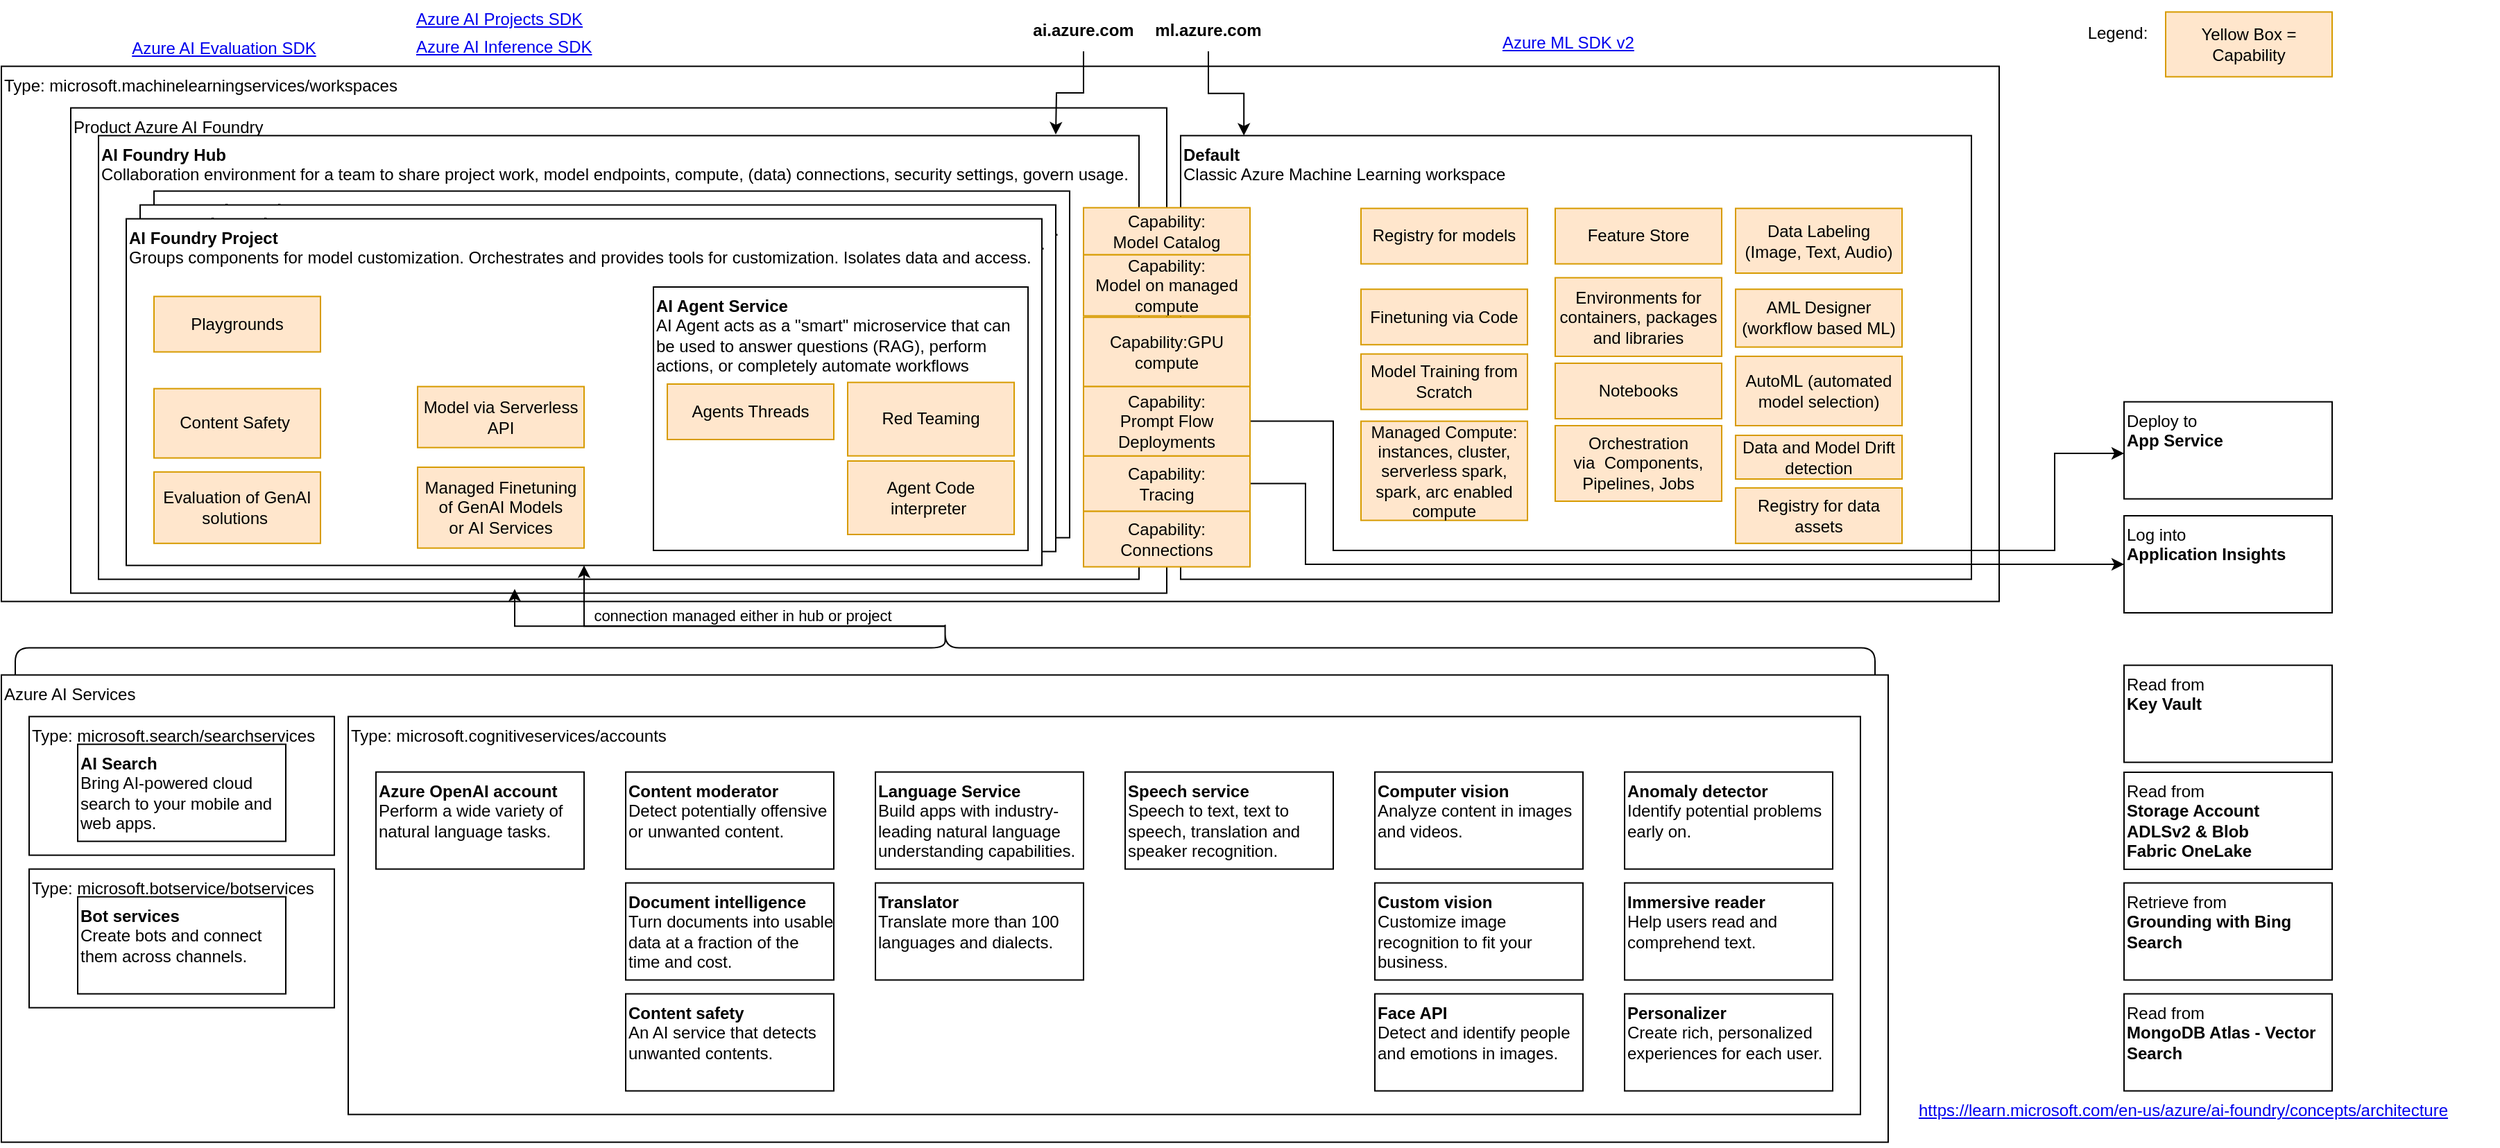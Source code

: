 <mxfile version="26.2.2" pages="3">
  <diagram name="Service &amp; Capability Map" id="lziz9iMjFPuwBMuuLa-q">
    <mxGraphModel dx="2298" dy="2161" grid="1" gridSize="10" guides="1" tooltips="1" connect="1" arrows="1" fold="1" page="1" pageScale="1" pageWidth="1169" pageHeight="827" background="#ffffff" math="0" shadow="0">
      <root>
        <mxCell id="0" />
        <mxCell id="1" style="" parent="0" />
        <mxCell id="OqpMlS3Tm0iueS_o9EqH-4" value="Azure AI Services" style="rounded=0;whiteSpace=wrap;html=1;align=left;verticalAlign=top;" parent="1" vertex="1">
          <mxGeometry x="40" y="-340.19" width="1360" height="337" as="geometry" />
        </mxCell>
        <mxCell id="OqpMlS3Tm0iueS_o9EqH-8" value="Type: microsoft.cognitiveservices/accounts" style="rounded=0;whiteSpace=wrap;html=1;align=left;verticalAlign=top;" parent="1" vertex="1">
          <mxGeometry x="290" y="-310.19" width="1090" height="287" as="geometry" />
        </mxCell>
        <UserObject label="&lt;a href=&quot;https://learn.microsoft.com/en-us/azure/ai-foundry/concepts/architecture&quot;&gt;https://learn.microsoft.com/en-us/azure/ai-foundry/concepts/architecture&lt;/a&gt;" link="https://learn.microsoft.com/en-us/azure/ai-foundry/concepts/architecture" id="OqpMlS3Tm0iueS_o9EqH-2">
          <mxCell style="text;whiteSpace=wrap;html=1;" parent="1" vertex="1">
            <mxGeometry x="1420" y="-40.19" width="420" height="40" as="geometry" />
          </mxCell>
        </UserObject>
        <mxCell id="OqpMlS3Tm0iueS_o9EqH-3" value="&lt;div&gt;&lt;b&gt;Azure OpenAI account&lt;/b&gt;&lt;/div&gt;&lt;div&gt;Perform a wide variety of natural language tasks.&lt;/div&gt;" style="rounded=0;whiteSpace=wrap;html=1;strokeColor=default;align=left;verticalAlign=top;fontFamily=Helvetica;fontSize=12;fontColor=default;fillColor=default;" parent="1" vertex="1">
          <mxGeometry x="310" y="-270.19" width="150" height="70" as="geometry" />
        </mxCell>
        <mxCell id="OqpMlS3Tm0iueS_o9EqH-9" value="&lt;div&gt;&lt;b&gt;Content moderator&lt;/b&gt;&lt;/div&gt;&lt;div&gt;Detect potentially offensive or unwanted content.&lt;/div&gt;" style="rounded=0;whiteSpace=wrap;html=1;strokeColor=default;align=left;verticalAlign=top;fontFamily=Helvetica;fontSize=12;fontColor=default;fillColor=default;" parent="1" vertex="1">
          <mxGeometry x="490" y="-270.19" width="150" height="70" as="geometry" />
        </mxCell>
        <mxCell id="OqpMlS3Tm0iueS_o9EqH-7" value="&lt;div&gt;&lt;b&gt;Computer vision&lt;/b&gt;&lt;/div&gt;&lt;div&gt;Analyze content in images and videos.&lt;/div&gt;" style="rounded=0;whiteSpace=wrap;html=1;strokeColor=default;align=left;verticalAlign=top;fontFamily=Helvetica;fontSize=12;fontColor=default;fillColor=default;" parent="1" vertex="1">
          <mxGeometry x="1030" y="-270.19" width="150" height="70" as="geometry" />
        </mxCell>
        <mxCell id="OqpMlS3Tm0iueS_o9EqH-15" value="&lt;div&gt;&lt;b&gt;Language Service&lt;/b&gt;&lt;/div&gt;&lt;div&gt;Build apps with industry-leading natural language understanding capabilities.&lt;/div&gt;" style="rounded=0;whiteSpace=wrap;html=1;strokeColor=default;align=left;verticalAlign=top;fontFamily=Helvetica;fontSize=12;fontColor=default;fillColor=default;" parent="1" vertex="1">
          <mxGeometry x="670" y="-270.19" width="150" height="70" as="geometry" />
        </mxCell>
        <mxCell id="OqpMlS3Tm0iueS_o9EqH-16" value="&lt;div&gt;&lt;b&gt;Custom vision&lt;/b&gt;&lt;/div&gt;&lt;div&gt;Customize image recognition to fit your business.&lt;/div&gt;" style="rounded=0;whiteSpace=wrap;html=1;strokeColor=default;align=left;verticalAlign=top;fontFamily=Helvetica;fontSize=12;fontColor=default;fillColor=default;" parent="1" vertex="1">
          <mxGeometry x="1030" y="-190.19" width="150" height="70" as="geometry" />
        </mxCell>
        <mxCell id="OqpMlS3Tm0iueS_o9EqH-17" value="&lt;div&gt;&lt;b&gt;Face API&lt;/b&gt;&lt;/div&gt;&lt;div&gt;Detect and identify people and emotions in images.&lt;/div&gt;" style="rounded=0;whiteSpace=wrap;html=1;strokeColor=default;align=left;verticalAlign=top;fontFamily=Helvetica;fontSize=12;fontColor=default;fillColor=default;" parent="1" vertex="1">
          <mxGeometry x="1030" y="-110.19" width="150" height="70" as="geometry" />
        </mxCell>
        <mxCell id="OqpMlS3Tm0iueS_o9EqH-18" value="&lt;div&gt;&lt;b&gt;Speech service&lt;/b&gt;&lt;/div&gt;&lt;div&gt;Speech to text, text to speech, translation and speaker recognition.&lt;/div&gt;" style="rounded=0;whiteSpace=wrap;html=1;strokeColor=default;align=left;verticalAlign=top;fontFamily=Helvetica;fontSize=12;fontColor=default;fillColor=default;" parent="1" vertex="1">
          <mxGeometry x="850" y="-270.19" width="150" height="70" as="geometry" />
        </mxCell>
        <mxCell id="OqpMlS3Tm0iueS_o9EqH-19" value="&lt;div&gt;&lt;b&gt;Translator&lt;/b&gt;&lt;/div&gt;&lt;div&gt;Translate more than 100 languages and dialects.&lt;/div&gt;" style="rounded=0;whiteSpace=wrap;html=1;strokeColor=default;align=left;verticalAlign=top;fontFamily=Helvetica;fontSize=12;fontColor=default;fillColor=default;" parent="1" vertex="1">
          <mxGeometry x="670" y="-190.19" width="150" height="70" as="geometry" />
        </mxCell>
        <mxCell id="OqpMlS3Tm0iueS_o9EqH-20" value="&lt;div&gt;&lt;b&gt;Document intelligence&lt;/b&gt;&lt;/div&gt;&lt;div&gt;Turn documents into usable data at a fraction of the time and cost.&lt;/div&gt;" style="rounded=0;whiteSpace=wrap;html=1;strokeColor=default;align=left;verticalAlign=top;fontFamily=Helvetica;fontSize=12;fontColor=default;fillColor=default;" parent="1" vertex="1">
          <mxGeometry x="490" y="-190.19" width="150" height="70" as="geometry" />
        </mxCell>
        <mxCell id="OqpMlS3Tm0iueS_o9EqH-21" value="&lt;div&gt;&lt;b&gt;Content safety&lt;/b&gt;&lt;/div&gt;&lt;div&gt;An AI service that detects unwanted contents.&lt;/div&gt;" style="rounded=0;whiteSpace=wrap;html=1;strokeColor=default;align=left;verticalAlign=top;fontFamily=Helvetica;fontSize=12;fontColor=default;fillColor=default;" parent="1" vertex="1">
          <mxGeometry x="490" y="-110.19" width="150" height="70" as="geometry" />
        </mxCell>
        <mxCell id="OqpMlS3Tm0iueS_o9EqH-23" value="&lt;div&gt;&lt;b&gt;Anomaly detector&lt;/b&gt;&lt;/div&gt;&lt;div&gt;Identify potential problems early on.&lt;/div&gt;" style="rounded=0;whiteSpace=wrap;html=1;strokeColor=default;align=left;verticalAlign=top;fontFamily=Helvetica;fontSize=12;fontColor=default;fillColor=default;" parent="1" vertex="1">
          <mxGeometry x="1210" y="-270.19" width="150" height="70" as="geometry" />
        </mxCell>
        <mxCell id="OqpMlS3Tm0iueS_o9EqH-24" value="&lt;div&gt;&lt;b&gt;Personalizer&lt;/b&gt;&lt;/div&gt;&lt;div&gt;Create rich, personalized experiences for each user.&lt;/div&gt;" style="rounded=0;whiteSpace=wrap;html=1;strokeColor=default;align=left;verticalAlign=top;fontFamily=Helvetica;fontSize=12;fontColor=default;fillColor=default;" parent="1" vertex="1">
          <mxGeometry x="1210" y="-110.19" width="150" height="70" as="geometry" />
        </mxCell>
        <mxCell id="OqpMlS3Tm0iueS_o9EqH-25" value="&lt;div&gt;&lt;b&gt;Immersive reader&lt;/b&gt;&lt;/div&gt;&lt;div&gt;Help users read and comprehend text.&lt;/div&gt;" style="rounded=0;whiteSpace=wrap;html=1;strokeColor=default;align=left;verticalAlign=top;fontFamily=Helvetica;fontSize=12;fontColor=default;fillColor=default;" parent="1" vertex="1">
          <mxGeometry x="1210" y="-190.19" width="150" height="70" as="geometry" />
        </mxCell>
        <mxCell id="OqpMlS3Tm0iueS_o9EqH-26" value="Type: microsoft.botservice/botservices" style="rounded=0;whiteSpace=wrap;html=1;align=left;verticalAlign=top;" parent="1" vertex="1">
          <mxGeometry x="60" y="-200.19" width="220" height="100" as="geometry" />
        </mxCell>
        <mxCell id="OqpMlS3Tm0iueS_o9EqH-22" value="&lt;div&gt;&lt;b&gt;Bot services&lt;/b&gt;&lt;/div&gt;&lt;div&gt;Create bots and connect them across channels.&lt;/div&gt;" style="rounded=0;whiteSpace=wrap;html=1;strokeColor=default;align=left;verticalAlign=top;fontFamily=Helvetica;fontSize=12;fontColor=default;fillColor=default;" parent="1" vertex="1">
          <mxGeometry x="95" y="-180.19" width="150" height="70" as="geometry" />
        </mxCell>
        <mxCell id="OqpMlS3Tm0iueS_o9EqH-27" value="Type: microsoft.search/searchservices" style="rounded=0;whiteSpace=wrap;html=1;align=left;verticalAlign=top;" parent="1" vertex="1">
          <mxGeometry x="60" y="-310.19" width="220" height="100" as="geometry" />
        </mxCell>
        <mxCell id="OqpMlS3Tm0iueS_o9EqH-6" value="&lt;div&gt;&lt;b&gt;AI Search&lt;/b&gt;&lt;/div&gt;&lt;div&gt;Bring AI-powered cloud search to your mobile and web apps.&lt;/div&gt;" style="rounded=0;whiteSpace=wrap;html=1;strokeColor=default;align=left;verticalAlign=top;fontFamily=Helvetica;fontSize=12;fontColor=default;fillColor=default;" parent="1" vertex="1">
          <mxGeometry x="95" y="-290.19" width="150" height="70" as="geometry" />
        </mxCell>
        <mxCell id="OqpMlS3Tm0iueS_o9EqH-28" value="Type:&amp;nbsp;microsoft.machinelearningservices/workspaces" style="rounded=0;whiteSpace=wrap;html=1;align=left;verticalAlign=top;" parent="1" vertex="1">
          <mxGeometry x="40" y="-779.19" width="1440" height="386" as="geometry" />
        </mxCell>
        <mxCell id="OqpMlS3Tm0iueS_o9EqH-32" value="" style="shape=curlyBracket;whiteSpace=wrap;html=1;rounded=1;labelPosition=left;verticalLabelPosition=middle;align=right;verticalAlign=middle;rotation=90;size=0.5;" parent="1" vertex="1">
          <mxGeometry x="700.69" y="-1030" width="39.13" height="1340.5" as="geometry" />
        </mxCell>
        <mxCell id="OqpMlS3Tm0iueS_o9EqH-33" value="Product Azure AI Foundry" style="rounded=0;whiteSpace=wrap;html=1;align=left;verticalAlign=top;" parent="1" vertex="1">
          <mxGeometry x="90" y="-749.19" width="790" height="350" as="geometry" />
        </mxCell>
        <mxCell id="OqpMlS3Tm0iueS_o9EqH-29" value="&lt;div&gt;&lt;b&gt;AI Foundry Hub&lt;/b&gt;&lt;/div&gt;&lt;div&gt;&lt;div&gt;Collaboration environment for a team to share project work,&amp;nbsp;&lt;span style=&quot;background-color: transparent; color: light-dark(rgb(0, 0, 0), rgb(255, 255, 255));&quot;&gt;model endpoints, compute, (data) connections, security&amp;nbsp;&lt;/span&gt;&lt;span style=&quot;background-color: transparent; color: light-dark(rgb(0, 0, 0), rgb(255, 255, 255));&quot;&gt;settings, govern usage.&lt;/span&gt;&lt;/div&gt;&lt;/div&gt;" style="rounded=0;whiteSpace=wrap;html=1;strokeColor=default;align=left;verticalAlign=top;fontFamily=Helvetica;fontSize=12;fontColor=default;fillColor=default;" parent="1" vertex="1">
          <mxGeometry x="110" y="-729.19" width="750" height="320" as="geometry" />
        </mxCell>
        <mxCell id="OqpMlS3Tm0iueS_o9EqH-31" value="&lt;div&gt;&lt;b&gt;Default&lt;/b&gt;&lt;/div&gt;&lt;div&gt;Classic Azure Machine Learning workspace&lt;/div&gt;" style="rounded=0;whiteSpace=wrap;html=1;strokeColor=default;align=left;verticalAlign=top;fontFamily=Helvetica;fontSize=12;fontColor=default;fillColor=default;" parent="1" vertex="1">
          <mxGeometry x="890" y="-729.19" width="570" height="320" as="geometry" />
        </mxCell>
        <mxCell id="OqpMlS3Tm0iueS_o9EqH-35" value="&lt;div&gt;&lt;b&gt;AI Foundry Project&lt;/b&gt;&lt;/div&gt;&lt;div&gt;&lt;div&gt;Groups components for model customization. Orchestrates&amp;nbsp;&lt;span style=&quot;background-color: transparent; color: light-dark(rgb(0, 0, 0), rgb(255, 255, 255));&quot;&gt;and provides tools for customization. Isolates data and&amp;nbsp;&lt;/span&gt;&lt;span style=&quot;background-color: transparent; color: light-dark(rgb(0, 0, 0), rgb(255, 255, 255));&quot;&gt;access.&lt;/span&gt;&lt;/div&gt;&lt;/div&gt;" style="rounded=0;whiteSpace=wrap;html=1;strokeColor=default;align=left;verticalAlign=top;fontFamily=Helvetica;fontSize=12;fontColor=default;fillColor=default;" parent="1" vertex="1">
          <mxGeometry x="150" y="-689.19" width="660" height="250" as="geometry" />
        </mxCell>
        <mxCell id="OqpMlS3Tm0iueS_o9EqH-34" value="&lt;div&gt;&lt;b&gt;AI Foundry Project&lt;/b&gt;&lt;/div&gt;&lt;div&gt;&lt;div&gt;Groups components for model customization. Orchestrates&amp;nbsp;&lt;span style=&quot;background-color: transparent; color: light-dark(rgb(0, 0, 0), rgb(255, 255, 255));&quot;&gt;and provides tools for customization. Isolates data and&amp;nbsp;&lt;/span&gt;&lt;span style=&quot;background-color: transparent; color: light-dark(rgb(0, 0, 0), rgb(255, 255, 255));&quot;&gt;access.&lt;/span&gt;&lt;/div&gt;&lt;/div&gt;" style="rounded=0;whiteSpace=wrap;html=1;strokeColor=default;align=left;verticalAlign=top;fontFamily=Helvetica;fontSize=12;fontColor=default;fillColor=default;" parent="1" vertex="1">
          <mxGeometry x="140" y="-679.19" width="660" height="250" as="geometry" />
        </mxCell>
        <mxCell id="OqpMlS3Tm0iueS_o9EqH-30" value="&lt;div&gt;&lt;b&gt;AI Foundry Project&lt;/b&gt;&lt;/div&gt;&lt;div&gt;&lt;div&gt;Groups components for model customization. Orchestrates&amp;nbsp;&lt;span style=&quot;background-color: transparent; color: light-dark(rgb(0, 0, 0), rgb(255, 255, 255));&quot;&gt;and provides tools for customization. Isolates data and&amp;nbsp;&lt;/span&gt;&lt;span style=&quot;background-color: transparent; color: light-dark(rgb(0, 0, 0), rgb(255, 255, 255));&quot;&gt;access.&lt;/span&gt;&lt;/div&gt;&lt;/div&gt;" style="rounded=0;whiteSpace=wrap;html=1;strokeColor=default;align=left;verticalAlign=top;fontFamily=Helvetica;fontSize=12;fontColor=default;fillColor=default;" parent="1" vertex="1">
          <mxGeometry x="130" y="-669.19" width="660" height="250" as="geometry" />
        </mxCell>
        <mxCell id="OqpMlS3Tm0iueS_o9EqH-38" style="edgeStyle=orthogonalEdgeStyle;rounded=0;orthogonalLoop=1;jettySize=auto;html=1;exitX=0.1;exitY=0.5;exitDx=0;exitDy=0;exitPerimeter=0;entryX=0.5;entryY=1;entryDx=0;entryDy=0;" parent="1" source="OqpMlS3Tm0iueS_o9EqH-32" target="OqpMlS3Tm0iueS_o9EqH-30" edge="1">
          <mxGeometry relative="1" as="geometry">
            <Array as="points">
              <mxPoint x="460" y="-375" />
            </Array>
          </mxGeometry>
        </mxCell>
        <mxCell id="OqpMlS3Tm0iueS_o9EqH-37" style="edgeStyle=orthogonalEdgeStyle;rounded=0;orthogonalLoop=1;jettySize=auto;html=1;exitX=0.1;exitY=0.5;exitDx=0;exitDy=0;exitPerimeter=0;" parent="1" source="OqpMlS3Tm0iueS_o9EqH-32" edge="1">
          <mxGeometry relative="1" as="geometry">
            <Array as="points">
              <mxPoint x="410" y="-375.19" />
              <mxPoint x="410" y="-402.19" />
            </Array>
            <mxPoint x="410" y="-402.19" as="targetPoint" />
          </mxGeometry>
        </mxCell>
        <mxCell id="OqpMlS3Tm0iueS_o9EqH-39" value="connection managed&amp;nbsp;either in hub or project" style="edgeLabel;html=1;align=center;verticalAlign=middle;resizable=0;points=[];" parent="OqpMlS3Tm0iueS_o9EqH-37" vertex="1" connectable="0">
          <mxGeometry x="0.049" y="-1" relative="1" as="geometry">
            <mxPoint x="30" y="-7" as="offset" />
          </mxGeometry>
        </mxCell>
        <mxCell id="9MGzmyk-a4-prdXKLH5L-5" style="edgeStyle=orthogonalEdgeStyle;rounded=0;orthogonalLoop=1;jettySize=auto;html=1;exitX=0.5;exitY=1;exitDx=0;exitDy=0;" parent="1" source="9MGzmyk-a4-prdXKLH5L-2" edge="1">
          <mxGeometry relative="1" as="geometry">
            <mxPoint x="800" y="-730" as="targetPoint" />
          </mxGeometry>
        </mxCell>
        <mxCell id="9MGzmyk-a4-prdXKLH5L-2" value="&lt;b&gt;ai.azure.com&lt;/b&gt;" style="text;html=1;align=center;verticalAlign=middle;whiteSpace=wrap;rounded=0;" parent="1" vertex="1">
          <mxGeometry x="790" y="-820" width="60" height="30" as="geometry" />
        </mxCell>
        <mxCell id="9MGzmyk-a4-prdXKLH5L-7" style="edgeStyle=orthogonalEdgeStyle;rounded=0;orthogonalLoop=1;jettySize=auto;html=1;exitX=0.5;exitY=1;exitDx=0;exitDy=0;entryX=0.08;entryY=0;entryDx=0;entryDy=0;entryPerimeter=0;" parent="1" source="9MGzmyk-a4-prdXKLH5L-6" target="OqpMlS3Tm0iueS_o9EqH-31" edge="1">
          <mxGeometry relative="1" as="geometry" />
        </mxCell>
        <mxCell id="9MGzmyk-a4-prdXKLH5L-6" value="&lt;b&gt;ml.azure.com&lt;/b&gt;" style="text;html=1;align=center;verticalAlign=middle;whiteSpace=wrap;rounded=0;" parent="1" vertex="1">
          <mxGeometry x="880" y="-820" width="60" height="30" as="geometry" />
        </mxCell>
        <mxCell id="9MGzmyk-a4-prdXKLH5L-43" value="&lt;div&gt;Read from&lt;/div&gt;&lt;div&gt;&lt;b&gt;Storage Account&lt;/b&gt;&lt;/div&gt;&lt;div&gt;&lt;b&gt;ADLSv2 &amp;amp; Blob&lt;/b&gt;&lt;/div&gt;&lt;div&gt;&lt;b&gt;Fabric OneLake&lt;/b&gt;&lt;b&gt;&lt;/b&gt;&lt;/div&gt;" style="rounded=0;whiteSpace=wrap;html=1;strokeColor=default;align=left;verticalAlign=top;fontFamily=Helvetica;fontSize=12;fontColor=default;fillColor=default;" parent="1" vertex="1">
          <mxGeometry x="1570" y="-270" width="150" height="70" as="geometry" />
        </mxCell>
        <mxCell id="9MGzmyk-a4-prdXKLH5L-44" value="&lt;div&gt;Read from&lt;/div&gt;&lt;div&gt;&lt;b&gt;Key Vault&lt;/b&gt;&lt;/div&gt;" style="rounded=0;whiteSpace=wrap;html=1;strokeColor=default;align=left;verticalAlign=top;fontFamily=Helvetica;fontSize=12;fontColor=default;fillColor=default;" parent="1" vertex="1">
          <mxGeometry x="1570" y="-347.19" width="150" height="70" as="geometry" />
        </mxCell>
        <mxCell id="9MGzmyk-a4-prdXKLH5L-45" value="&lt;div&gt;Log into&lt;/div&gt;&lt;div&gt;&lt;b&gt;Application Insights&lt;/b&gt;&lt;/div&gt;" style="rounded=0;whiteSpace=wrap;html=1;strokeColor=default;align=left;verticalAlign=top;fontFamily=Helvetica;fontSize=12;fontColor=default;fillColor=default;" parent="1" vertex="1">
          <mxGeometry x="1570" y="-455" width="150" height="70" as="geometry" />
        </mxCell>
        <mxCell id="9MGzmyk-a4-prdXKLH5L-48" value="&lt;div&gt;Deploy to&lt;/div&gt;&lt;b&gt;App Service&lt;/b&gt;" style="rounded=0;whiteSpace=wrap;html=1;strokeColor=default;align=left;verticalAlign=top;fontFamily=Helvetica;fontSize=12;fontColor=default;fillColor=default;" parent="1" vertex="1">
          <mxGeometry x="1570" y="-537.19" width="150" height="70" as="geometry" />
        </mxCell>
        <mxCell id="9MGzmyk-a4-prdXKLH5L-49" value="&lt;div&gt;Retrieve from&lt;/div&gt;&lt;div&gt;&lt;b&gt;Grounding with Bing Search&lt;/b&gt;&lt;/div&gt;" style="rounded=0;whiteSpace=wrap;html=1;strokeColor=default;align=left;verticalAlign=top;fontFamily=Helvetica;fontSize=12;fontColor=default;fillColor=default;" parent="1" vertex="1">
          <mxGeometry x="1570" y="-190.19" width="150" height="70" as="geometry" />
        </mxCell>
        <mxCell id="9MGzmyk-a4-prdXKLH5L-50" value="&lt;div&gt;Read from&lt;/div&gt;&lt;div&gt;&lt;b&gt;MongoDB Atlas - Vector Search&lt;/b&gt;&lt;/div&gt;" style="rounded=0;whiteSpace=wrap;html=1;strokeColor=default;align=left;verticalAlign=top;fontFamily=Helvetica;fontSize=12;fontColor=default;fillColor=default;" parent="1" vertex="1">
          <mxGeometry x="1570" y="-110.19" width="150" height="70" as="geometry" />
        </mxCell>
        <mxCell id="-a6cYmKUcZdv-mxSFMyN-5" value="&lt;div&gt;&lt;b&gt;AI Agent Service&lt;/b&gt;&lt;/div&gt;&lt;div&gt;AI Agent acts as a &quot;smart&quot; microservice that can be used to answer questions (RAG), perform actions, or completely automate workflows&lt;/div&gt;" style="rounded=0;whiteSpace=wrap;html=1;strokeColor=default;align=left;verticalAlign=top;fontFamily=Helvetica;fontSize=12;fontColor=default;fillColor=default;" parent="1" vertex="1">
          <mxGeometry x="510" y="-620" width="270" height="190" as="geometry" />
        </mxCell>
        <mxCell id="USfB7kwW75dsL95fJ-fc-1" value="&lt;a href=&quot;https://learn.microsoft.com/en-us/python/api/overview/azure/ai-evaluation-readme?view=azure-python-preview&quot;&gt;Azure AI Evaluation SDK&lt;/a&gt;" style="text;html=1;align=center;verticalAlign=middle;resizable=0;points=[];autosize=1;strokeColor=none;fillColor=none;" vertex="1" parent="1">
          <mxGeometry x="120" y="-807.19" width="160" height="30" as="geometry" />
        </mxCell>
        <UserObject label="&lt;a href=&quot;https://learn.microsoft.com/en-us/python/api/overview/azure/ai-inference-readme?view=azure-python-preview&quot;&gt;Azure AI Inference SDK&lt;/a&gt;" link="&lt;a href=&quot;https://learn.microsoft.com/en-us/python/api/overview/azure/ai-inference-readme?view=azure-python-preview&quot;&gt;Azure AI Inference client library for Python | Microsoft Learn&lt;/a&gt;" id="USfB7kwW75dsL95fJ-fc-2">
          <mxCell style="text;whiteSpace=wrap;html=1;" vertex="1" parent="1">
            <mxGeometry x="337" y="-807.19" width="130" height="40" as="geometry" />
          </mxCell>
        </UserObject>
        <UserObject label="&lt;a href=&quot;https://learn.microsoft.com/en-us/python/api/overview/azure/ai-projects-readme?view=azure-python-preview&quot;&gt;Azure AI Projects SDK&lt;/a&gt;" link="&lt;a href=&quot;https://learn.microsoft.com/en-us/python/api/overview/azure/ai-projects-readme?view=azure-python-preview&quot;&gt;Azure AI Projects client library for Python | Microsoft Learn&lt;/a&gt;" id="USfB7kwW75dsL95fJ-fc-3">
          <mxCell style="text;whiteSpace=wrap;html=1;" vertex="1" parent="1">
            <mxGeometry x="337" y="-827" width="130" height="30" as="geometry" />
          </mxCell>
        </UserObject>
        <mxCell id="9MGzmyk-a4-prdXKLH5L-1" value="AI/ML Capabilities" style="" parent="0" />
        <mxCell id="9MGzmyk-a4-prdXKLH5L-24" value="&lt;div&gt;Capability:GPU compute&lt;/div&gt;" style="rounded=0;whiteSpace=wrap;html=1;fillColor=#ffe6cc;strokeColor=#d79b00;" parent="9MGzmyk-a4-prdXKLH5L-1" vertex="1">
          <mxGeometry x="820" y="-598.19" width="120" height="50" as="geometry" />
        </mxCell>
        <mxCell id="-a6cYmKUcZdv-mxSFMyN-2" style="edgeStyle=orthogonalEdgeStyle;rounded=0;orthogonalLoop=1;jettySize=auto;html=1;exitX=1;exitY=0.5;exitDx=0;exitDy=0;entryX=0;entryY=0.5;entryDx=0;entryDy=0;" parent="9MGzmyk-a4-prdXKLH5L-1" source="9MGzmyk-a4-prdXKLH5L-25" target="9MGzmyk-a4-prdXKLH5L-45" edge="1">
          <mxGeometry relative="1" as="geometry">
            <mxPoint x="1570" y="-230.0" as="targetPoint" />
            <Array as="points">
              <mxPoint x="980" y="-478" />
              <mxPoint x="980" y="-420" />
            </Array>
          </mxGeometry>
        </mxCell>
        <mxCell id="9MGzmyk-a4-prdXKLH5L-25" value="&lt;div&gt;Capability:&lt;/div&gt;Tracing" style="rounded=0;whiteSpace=wrap;html=1;fillColor=#ffe6cc;strokeColor=#d79b00;" parent="9MGzmyk-a4-prdXKLH5L-1" vertex="1">
          <mxGeometry x="820" y="-498.19" width="120" height="40" as="geometry" />
        </mxCell>
        <mxCell id="9MGzmyk-a4-prdXKLH5L-26" value="&lt;div&gt;Feature Store&lt;/div&gt;" style="rounded=0;whiteSpace=wrap;html=1;fillColor=#ffe6cc;strokeColor=#d79b00;" parent="9MGzmyk-a4-prdXKLH5L-1" vertex="1">
          <mxGeometry x="1160" y="-676.69" width="120" height="40" as="geometry" />
        </mxCell>
        <mxCell id="9MGzmyk-a4-prdXKLH5L-27" value="&lt;div&gt;Environments for containers, packages and libraries&lt;/div&gt;" style="rounded=0;whiteSpace=wrap;html=1;fillColor=#ffe6cc;strokeColor=#d79b00;" parent="9MGzmyk-a4-prdXKLH5L-1" vertex="1">
          <mxGeometry x="1160" y="-626.69" width="120" height="56.69" as="geometry" />
        </mxCell>
        <mxCell id="9MGzmyk-a4-prdXKLH5L-28" value="&lt;div&gt;Registry for data assets&lt;/div&gt;" style="rounded=0;whiteSpace=wrap;html=1;fillColor=#ffe6cc;strokeColor=#d79b00;" parent="9MGzmyk-a4-prdXKLH5L-1" vertex="1">
          <mxGeometry x="1290" y="-475.1" width="120" height="40" as="geometry" />
        </mxCell>
        <mxCell id="9MGzmyk-a4-prdXKLH5L-29" value="&lt;div&gt;Notebooks&lt;/div&gt;" style="rounded=0;whiteSpace=wrap;html=1;fillColor=#ffe6cc;strokeColor=#d79b00;" parent="9MGzmyk-a4-prdXKLH5L-1" vertex="1">
          <mxGeometry x="1160" y="-565" width="120" height="40" as="geometry" />
        </mxCell>
        <mxCell id="9MGzmyk-a4-prdXKLH5L-30" value="&lt;div&gt;AutoML&amp;nbsp;&lt;span style=&quot;background-color: transparent; color: light-dark(rgb(0, 0, 0), rgb(255, 255, 255));&quot;&gt;(automated model selection)&lt;/span&gt;&lt;/div&gt;" style="rounded=0;whiteSpace=wrap;html=1;fillColor=#ffe6cc;strokeColor=#d79b00;" parent="9MGzmyk-a4-prdXKLH5L-1" vertex="1">
          <mxGeometry x="1290" y="-570" width="120" height="50" as="geometry" />
        </mxCell>
        <mxCell id="9MGzmyk-a4-prdXKLH5L-31" value="&lt;div&gt;AML Designer (workflow based ML)&lt;/div&gt;" style="rounded=0;whiteSpace=wrap;html=1;fillColor=#ffe6cc;strokeColor=#d79b00;" parent="9MGzmyk-a4-prdXKLH5L-1" vertex="1">
          <mxGeometry x="1290" y="-618.38" width="120" height="41.69" as="geometry" />
        </mxCell>
        <mxCell id="9MGzmyk-a4-prdXKLH5L-32" value="&lt;div&gt;Data Labeling (Image, Text, Audio)&lt;/div&gt;" style="rounded=0;whiteSpace=wrap;html=1;fillColor=#ffe6cc;strokeColor=#d79b00;" parent="9MGzmyk-a4-prdXKLH5L-1" vertex="1">
          <mxGeometry x="1290" y="-676.69" width="120" height="46.69" as="geometry" />
        </mxCell>
        <mxCell id="9MGzmyk-a4-prdXKLH5L-33" value="&lt;div&gt;Registry for models&lt;/div&gt;" style="rounded=0;whiteSpace=wrap;html=1;fillColor=#ffe6cc;strokeColor=#d79b00;" parent="9MGzmyk-a4-prdXKLH5L-1" vertex="1">
          <mxGeometry x="1020" y="-676.69" width="120" height="40" as="geometry" />
        </mxCell>
        <mxCell id="9MGzmyk-a4-prdXKLH5L-34" value="&lt;div&gt;Capability:&lt;/div&gt;Model Catalog" style="rounded=0;whiteSpace=wrap;html=1;fillColor=#ffe6cc;strokeColor=#d79b00;" parent="9MGzmyk-a4-prdXKLH5L-1" vertex="1">
          <mxGeometry x="820" y="-677.19" width="120" height="34" as="geometry" />
        </mxCell>
        <mxCell id="-a6cYmKUcZdv-mxSFMyN-3" style="edgeStyle=orthogonalEdgeStyle;rounded=0;orthogonalLoop=1;jettySize=auto;html=1;exitX=1;exitY=0.5;exitDx=0;exitDy=0;" parent="9MGzmyk-a4-prdXKLH5L-1" source="9MGzmyk-a4-prdXKLH5L-35" edge="1">
          <mxGeometry relative="1" as="geometry">
            <mxPoint x="1570" y="-500.0" as="targetPoint" />
            <Array as="points">
              <mxPoint x="1000" y="-523" />
              <mxPoint x="1000" y="-430" />
              <mxPoint x="1520" y="-430" />
              <mxPoint x="1520" y="-500" />
            </Array>
          </mxGeometry>
        </mxCell>
        <mxCell id="9MGzmyk-a4-prdXKLH5L-35" value="&lt;div&gt;Capability:&lt;/div&gt;Prompt Flow Deployments" style="rounded=0;whiteSpace=wrap;html=1;fillColor=#ffe6cc;strokeColor=#d79b00;" parent="9MGzmyk-a4-prdXKLH5L-1" vertex="1">
          <mxGeometry x="820" y="-548.19" width="120" height="50" as="geometry" />
        </mxCell>
        <mxCell id="9MGzmyk-a4-prdXKLH5L-36" value="&lt;div&gt;Capability: Connections&lt;/div&gt;" style="rounded=0;whiteSpace=wrap;html=1;fillColor=#ffe6cc;strokeColor=#d79b00;" parent="9MGzmyk-a4-prdXKLH5L-1" vertex="1">
          <mxGeometry x="820" y="-458.19" width="120" height="40" as="geometry" />
        </mxCell>
        <mxCell id="9MGzmyk-a4-prdXKLH5L-37" value="&lt;div&gt;&lt;span style=&quot;background-color: transparent; color: light-dark(rgb(0, 0, 0), rgb(255, 255, 255));&quot;&gt;Agents Threads&lt;/span&gt;&lt;/div&gt;" style="rounded=0;whiteSpace=wrap;html=1;fillColor=#ffe6cc;strokeColor=#d79b00;" parent="9MGzmyk-a4-prdXKLH5L-1" vertex="1">
          <mxGeometry x="520" y="-550" width="120" height="40" as="geometry" />
        </mxCell>
        <mxCell id="9MGzmyk-a4-prdXKLH5L-38" value="&lt;div&gt;&lt;span style=&quot;background-color: transparent; color: light-dark(rgb(0, 0, 0), rgb(255, 255, 255));&quot;&gt;Managed Finetuning&lt;/span&gt;&lt;/div&gt;&lt;div&gt;of GenAI Models or&lt;span style=&quot;background-color: transparent; color: light-dark(rgb(0, 0, 0), rgb(255, 255, 255));&quot;&gt;&amp;nbsp;AI Services&lt;/span&gt;&lt;/div&gt;" style="rounded=0;whiteSpace=wrap;html=1;fillColor=#ffe6cc;strokeColor=#d79b00;" parent="9MGzmyk-a4-prdXKLH5L-1" vertex="1">
          <mxGeometry x="340" y="-490" width="120" height="58.31" as="geometry" />
        </mxCell>
        <mxCell id="9MGzmyk-a4-prdXKLH5L-39" value="&lt;div&gt;&lt;span style=&quot;background-color: transparent; color: light-dark(rgb(0, 0, 0), rgb(255, 255, 255));&quot;&gt;Model Training from Scratch&lt;/span&gt;&lt;/div&gt;" style="rounded=0;whiteSpace=wrap;html=1;fillColor=#ffe6cc;strokeColor=#d79b00;" parent="9MGzmyk-a4-prdXKLH5L-1" vertex="1">
          <mxGeometry x="1020" y="-571.69" width="120" height="40" as="geometry" />
        </mxCell>
        <mxCell id="9MGzmyk-a4-prdXKLH5L-40" value="&lt;div&gt;Evaluation of GenAI solutions&amp;nbsp;&lt;/div&gt;" style="rounded=0;whiteSpace=wrap;html=1;fillColor=#ffe6cc;strokeColor=#d79b00;" parent="9MGzmyk-a4-prdXKLH5L-1" vertex="1">
          <mxGeometry x="150" y="-486.6" width="120" height="51.5" as="geometry" />
        </mxCell>
        <mxCell id="9MGzmyk-a4-prdXKLH5L-41" value="&lt;div&gt;Content Safety&amp;nbsp;&lt;/div&gt;" style="rounded=0;whiteSpace=wrap;html=1;fillColor=#ffe6cc;strokeColor=#d79b00;" parent="9MGzmyk-a4-prdXKLH5L-1" vertex="1">
          <mxGeometry x="150" y="-546.69" width="120" height="50" as="geometry" />
        </mxCell>
        <mxCell id="9MGzmyk-a4-prdXKLH5L-42" value="&lt;div&gt;&lt;span style=&quot;background-color: transparent; color: light-dark(rgb(0, 0, 0), rgb(255, 255, 255));&quot;&gt;Playgrounds&lt;/span&gt;&lt;/div&gt;" style="rounded=0;whiteSpace=wrap;html=1;fillColor=#ffe6cc;strokeColor=#d79b00;" parent="9MGzmyk-a4-prdXKLH5L-1" vertex="1">
          <mxGeometry x="150" y="-613.19" width="120" height="40" as="geometry" />
        </mxCell>
        <mxCell id="9MGzmyk-a4-prdXKLH5L-53" value="&lt;div&gt;Capability:&lt;/div&gt;Model on managed compute" style="rounded=0;whiteSpace=wrap;html=1;fillColor=#ffe6cc;strokeColor=#d79b00;" parent="9MGzmyk-a4-prdXKLH5L-1" vertex="1">
          <mxGeometry x="820" y="-643.19" width="120" height="44" as="geometry" />
        </mxCell>
        <mxCell id="9MGzmyk-a4-prdXKLH5L-54" value="&lt;div&gt;&lt;span style=&quot;background-color: transparent; color: light-dark(rgb(0, 0, 0), rgb(255, 255, 255));&quot;&gt;Model via Serverless API&lt;/span&gt;&lt;/div&gt;" style="rounded=0;whiteSpace=wrap;html=1;fillColor=#ffe6cc;strokeColor=#d79b00;" parent="9MGzmyk-a4-prdXKLH5L-1" vertex="1">
          <mxGeometry x="340" y="-548.19" width="120" height="44" as="geometry" />
        </mxCell>
        <mxCell id="-a6cYmKUcZdv-mxSFMyN-1" value="&lt;div&gt;Agent Code interpreter&amp;nbsp;&lt;/div&gt;" style="rounded=0;whiteSpace=wrap;html=1;fillColor=#ffe6cc;strokeColor=#d79b00;" parent="9MGzmyk-a4-prdXKLH5L-1" vertex="1">
          <mxGeometry x="650" y="-494.5" width="120" height="53" as="geometry" />
        </mxCell>
        <mxCell id="USfB7kwW75dsL95fJ-fc-4" value="&lt;div&gt;Red Teaming&lt;/div&gt;" style="rounded=0;whiteSpace=wrap;html=1;fillColor=#ffe6cc;strokeColor=#d79b00;" vertex="1" parent="9MGzmyk-a4-prdXKLH5L-1">
          <mxGeometry x="650" y="-551.19" width="120" height="53" as="geometry" />
        </mxCell>
        <UserObject label="&lt;a href=&quot;https://learn.microsoft.com/en-gb/python/api/overview/azure/ai-ml-readme?view=azure-python&quot;&gt;Azure ML SDK v2&lt;/a&gt;" link="&lt;a href=&quot;https://learn.microsoft.com/en-gb/python/api/overview/azure/ai-ml-readme?view=azure-python&quot;&gt;Azure ML Package client library for Python | Microsoft Learn&lt;/a&gt;" id="UWtybroY7ziTjrSqkBUm-1">
          <mxCell style="text;whiteSpace=wrap;html=1;" vertex="1" parent="9MGzmyk-a4-prdXKLH5L-1">
            <mxGeometry x="1120" y="-810" width="110" height="30" as="geometry" />
          </mxCell>
        </UserObject>
        <mxCell id="UWtybroY7ziTjrSqkBUm-2" value="&lt;div&gt;&lt;span style=&quot;background-color: transparent; color: light-dark(rgb(0, 0, 0), rgb(255, 255, 255));&quot;&gt;Finetuning via Code&lt;/span&gt;&lt;/div&gt;" style="rounded=0;whiteSpace=wrap;html=1;fillColor=#ffe6cc;strokeColor=#d79b00;" vertex="1" parent="9MGzmyk-a4-prdXKLH5L-1">
          <mxGeometry x="1020" y="-618.38" width="120" height="40" as="geometry" />
        </mxCell>
        <mxCell id="UWtybroY7ziTjrSqkBUm-3" value="&lt;div&gt;Orchestration via&amp;nbsp;&amp;nbsp;&lt;span style=&quot;background-color: transparent; color: light-dark(rgb(0, 0, 0), rgb(255, 255, 255));&quot;&gt;Components, Pipelines, Jobs&lt;/span&gt;&lt;span style=&quot;background-color: transparent; color: rgba(0, 0, 0, 0); font-family: monospace; font-size: 0px; text-align: start; text-wrap-mode: nowrap;&quot;&gt;%3CmxGraphModel%3E%3Croot%3E%3CmxCell%20id%3D%220%22%2F%3E%3CmxCell%20id%3D%221%22%20parent%3D%220%22%2F%3E%3CmxCell%20id%3D%222%22%20value%3D%22%26lt%3Bdiv%26gt%3BCapability%3A%20Notebooks%26lt%3B%2Fdiv%26gt%3B%22%20style%3D%22rounded%3D0%3BwhiteSpace%3Dwrap%3Bhtml%3D1%3BfillColor%3D%23ffe6cc%3BstrokeColor%3D%23d79b00%3B%22%20vertex%3D%221%22%20parent%3D%221%22%3E%3CmxGeometry%20x%3D%221160%22%20y%3D%22-541.69%22%20width%3D%22120%22%20height%3D%2240%22%20as%3D%22geometry%22%2F%3E%3C%2FmxCell%3E%3C%2Froot%3E%3C%2FmxGraphModel%3E&lt;/span&gt;&lt;/div&gt;" style="rounded=0;whiteSpace=wrap;html=1;fillColor=#ffe6cc;strokeColor=#d79b00;" vertex="1" parent="9MGzmyk-a4-prdXKLH5L-1">
          <mxGeometry x="1160" y="-520" width="120" height="54.5" as="geometry" />
        </mxCell>
        <mxCell id="UWtybroY7ziTjrSqkBUm-4" value="&lt;div&gt;&lt;span style=&quot;background-color: transparent; color: light-dark(rgb(0, 0, 0), rgb(255, 255, 255));&quot;&gt;Managed Compute:&lt;/span&gt;&lt;/div&gt;&lt;div&gt;&lt;span data-teams=&quot;true&quot;&gt;instances, cluster, serverless spark, spark, arc enabled compute&lt;/span&gt;&lt;span style=&quot;background-color: transparent; color: light-dark(rgb(0, 0, 0), rgb(255, 255, 255));&quot;&gt;&lt;/span&gt;&lt;/div&gt;" style="rounded=0;whiteSpace=wrap;html=1;fillColor=#ffe6cc;strokeColor=#d79b00;" vertex="1" parent="9MGzmyk-a4-prdXKLH5L-1">
          <mxGeometry x="1020" y="-523.19" width="120" height="71.5" as="geometry" />
        </mxCell>
        <mxCell id="UWtybroY7ziTjrSqkBUm-5" value="&lt;div&gt;Yellow Box = Capability&lt;/div&gt;" style="rounded=0;whiteSpace=wrap;html=1;fillColor=#ffe6cc;strokeColor=#d79b00;" vertex="1" parent="9MGzmyk-a4-prdXKLH5L-1">
          <mxGeometry x="1600" y="-818.34" width="120" height="46.69" as="geometry" />
        </mxCell>
        <mxCell id="UWtybroY7ziTjrSqkBUm-6" value="Legend:" style="text;html=1;align=center;verticalAlign=middle;resizable=0;points=[];autosize=1;strokeColor=none;fillColor=none;" vertex="1" parent="9MGzmyk-a4-prdXKLH5L-1">
          <mxGeometry x="1530" y="-818.34" width="70" height="30" as="geometry" />
        </mxCell>
        <mxCell id="UWtybroY7ziTjrSqkBUm-7" value="Data and Model Drift detection" style="rounded=0;whiteSpace=wrap;html=1;fillColor=#ffe6cc;strokeColor=#d79b00;" vertex="1" parent="9MGzmyk-a4-prdXKLH5L-1">
          <mxGeometry x="1290" y="-513" width="120" height="31.5" as="geometry" />
        </mxCell>
      </root>
    </mxGraphModel>
  </diagram>
  <diagram id="crX_s0WBM068zTE3V1iH" name="AOAI Deployment Options">
    <mxGraphModel dx="1114" dy="823" grid="1" gridSize="10" guides="1" tooltips="1" connect="1" arrows="1" fold="1" page="1" pageScale="1" pageWidth="1169" pageHeight="827" math="0" shadow="0">
      <root>
        <mxCell id="0" />
        <mxCell id="1" value="Standard" parent="0" />
        <mxCell id="vXDCk1D_NoPcHtC8mNPc-32" value="Azure Data Zone: e.g. EU" style="rounded=0;whiteSpace=wrap;html=1;align=left;verticalAlign=top;fillColor=default;strokeColor=default;fontFamily=Helvetica;fontSize=12;fontColor=default;" vertex="1" parent="1">
          <mxGeometry x="30" y="50" width="400" height="450" as="geometry" />
        </mxCell>
        <mxCell id="vXDCk1D_NoPcHtC8mNPc-4" value="Azure Region: e.g. Germany West Central" style="rounded=0;whiteSpace=wrap;html=1;align=left;verticalAlign=top;" vertex="1" parent="1">
          <mxGeometry x="60" y="70" width="350" height="320" as="geometry" />
        </mxCell>
        <mxCell id="vXDCk1D_NoPcHtC8mNPc-3" value="Azure Availability Zone: e.g. 1" style="rounded=0;whiteSpace=wrap;html=1;align=left;verticalAlign=top;" vertex="1" parent="1">
          <mxGeometry x="70" y="100" width="330" height="230" as="geometry" />
        </mxCell>
        <mxCell id="vXDCk1D_NoPcHtC8mNPc-2" value="AOAI resource (customer manages)" style="rounded=0;whiteSpace=wrap;html=1;align=left;verticalAlign=top;" vertex="1" parent="1">
          <mxGeometry x="80" y="130" width="310" height="190" as="geometry" />
        </mxCell>
        <mxCell id="vXDCk1D_NoPcHtC8mNPc-13" style="edgeStyle=orthogonalEdgeStyle;rounded=0;orthogonalLoop=1;jettySize=auto;html=1;jumpStyle=arc;flowAnimation=0;exitX=0.427;exitY=0.943;exitDx=0;exitDy=0;entryX=0.25;entryY=0;entryDx=0;entryDy=0;dashed=1;dashPattern=1 1;exitPerimeter=0;strokeWidth=2;" edge="1" parent="1" source="vXDCk1D_NoPcHtC8mNPc-6" target="vXDCk1D_NoPcHtC8mNPc-9">
          <mxGeometry relative="1" as="geometry" />
        </mxCell>
        <mxCell id="vXDCk1D_NoPcHtC8mNPc-6" value="AOAI model&lt;div&gt;&lt;b&gt;Standard &lt;/b&gt;deployment&lt;/div&gt;" style="rounded=0;whiteSpace=wrap;html=1;align=left;verticalAlign=top;" vertex="1" parent="1">
          <mxGeometry x="90" y="170" width="130" height="50" as="geometry" />
        </mxCell>
        <mxCell id="vXDCk1D_NoPcHtC8mNPc-7" value="Azure Region: e.g. West US 2" style="rounded=0;whiteSpace=wrap;html=1;align=left;verticalAlign=top;" vertex="1" parent="1">
          <mxGeometry x="460" y="70" width="240" height="320" as="geometry" />
        </mxCell>
        <mxCell id="vXDCk1D_NoPcHtC8mNPc-9" value="GPU with Model Weights" style="rounded=0;whiteSpace=wrap;html=1;align=left;verticalAlign=top;" vertex="1" parent="1">
          <mxGeometry x="110" y="340" width="140" height="40" as="geometry" />
        </mxCell>
        <mxCell id="vXDCk1D_NoPcHtC8mNPc-10" value="GPU with Model Weights" style="rounded=0;whiteSpace=wrap;html=1;align=left;verticalAlign=top;" vertex="1" parent="1">
          <mxGeometry x="490" y="110" width="140" height="40" as="geometry" />
        </mxCell>
        <mxCell id="vXDCk1D_NoPcHtC8mNPc-11" value="Azure Region: e.g. Sweden Central" style="rounded=0;whiteSpace=wrap;html=1;align=left;verticalAlign=top;" vertex="1" parent="1">
          <mxGeometry x="60" y="400" width="350" height="90" as="geometry" />
        </mxCell>
        <mxCell id="vXDCk1D_NoPcHtC8mNPc-17" value="GPU with Model Weights" style="rounded=0;whiteSpace=wrap;html=1;align=left;verticalAlign=top;" vertex="1" parent="1">
          <mxGeometry x="110" y="430" width="140" height="40" as="geometry" />
        </mxCell>
        <mxCell id="vXDCk1D_NoPcHtC8mNPc-33" value="" style="endArrow=classic;dashed=1;html=1;dashPattern=1 1;strokeWidth=2;rounded=0;endFill=1;" edge="1" parent="1">
          <mxGeometry width="50" height="50" relative="1" as="geometry">
            <mxPoint x="85" y="20.66" as="sourcePoint" />
            <mxPoint x="225" y="20.66" as="targetPoint" />
          </mxGeometry>
        </mxCell>
        <mxCell id="vXDCk1D_NoPcHtC8mNPc-37" value="Data can flow to" style="edgeLabel;html=1;align=center;verticalAlign=middle;resizable=0;points=[];" vertex="1" connectable="0" parent="vXDCk1D_NoPcHtC8mNPc-33">
          <mxGeometry x="-0.409" y="2" relative="1" as="geometry">
            <mxPoint x="24" y="-9" as="offset" />
          </mxGeometry>
        </mxCell>
        <mxCell id="vXDCk1D_NoPcHtC8mNPc-34" value="Legend:" style="text;html=1;align=center;verticalAlign=middle;resizable=0;points=[];autosize=1;strokeColor=none;fillColor=none;" vertex="1" parent="1">
          <mxGeometry x="24" y="1" width="70" height="30" as="geometry" />
        </mxCell>
        <mxCell id="vXDCk1D_NoPcHtC8mNPc-23" value="Global" parent="0" />
        <mxCell id="vXDCk1D_NoPcHtC8mNPc-28" style="edgeStyle=orthogonalEdgeStyle;rounded=0;orthogonalLoop=1;jettySize=auto;html=1;exitX=1;exitY=0.75;exitDx=0;exitDy=0;entryX=0.75;entryY=0;entryDx=0;entryDy=0;jumpStyle=arc;flowAnimation=0;dashed=1;dashPattern=1 1;strokeWidth=2;" edge="1" parent="vXDCk1D_NoPcHtC8mNPc-23" source="vXDCk1D_NoPcHtC8mNPc-29">
          <mxGeometry relative="1" as="geometry">
            <mxPoint x="215" y="340" as="targetPoint" />
            <Array as="points">
              <mxPoint x="370" y="207" />
              <mxPoint x="370" y="240" />
              <mxPoint x="215" y="240" />
            </Array>
          </mxGeometry>
        </mxCell>
        <mxCell id="vXDCk1D_NoPcHtC8mNPc-29" value="AOAI model&lt;div&gt;&lt;b&gt;Global &lt;/b&gt;deployment&lt;/div&gt;" style="rounded=0;whiteSpace=wrap;html=1;align=left;verticalAlign=top;" vertex="1" parent="vXDCk1D_NoPcHtC8mNPc-23">
          <mxGeometry x="230" y="170" width="130" height="50" as="geometry" />
        </mxCell>
        <mxCell id="vXDCk1D_NoPcHtC8mNPc-30" style="edgeStyle=orthogonalEdgeStyle;rounded=0;orthogonalLoop=1;jettySize=auto;html=1;exitX=1;exitY=0.25;exitDx=0;exitDy=0;jumpStyle=arc;flowAnimation=0;entryX=0;entryY=0.5;entryDx=0;entryDy=0;dashed=1;dashPattern=1 1;strokeWidth=2;" edge="1" parent="vXDCk1D_NoPcHtC8mNPc-23" source="vXDCk1D_NoPcHtC8mNPc-29">
          <mxGeometry relative="1" as="geometry">
            <mxPoint x="490" y="130" as="targetPoint" />
            <Array as="points">
              <mxPoint x="420" y="183" />
              <mxPoint x="420" y="130" />
            </Array>
          </mxGeometry>
        </mxCell>
        <mxCell id="vXDCk1D_NoPcHtC8mNPc-31" style="edgeStyle=orthogonalEdgeStyle;rounded=0;orthogonalLoop=1;jettySize=auto;html=1;exitX=1;exitY=0.5;exitDx=0;exitDy=0;entryX=1;entryY=0.75;entryDx=0;entryDy=0;jumpStyle=arc;flowAnimation=0;dashed=1;dashPattern=1 1;strokeWidth=2;" edge="1" parent="vXDCk1D_NoPcHtC8mNPc-23" source="vXDCk1D_NoPcHtC8mNPc-29">
          <mxGeometry relative="1" as="geometry">
            <mxPoint x="250" y="460" as="targetPoint" />
            <Array as="points">
              <mxPoint x="380" y="195" />
              <mxPoint x="380" y="460" />
            </Array>
          </mxGeometry>
        </mxCell>
        <mxCell id="vXDCk1D_NoPcHtC8mNPc-22" value="Data Zone" parent="0" />
        <mxCell id="vXDCk1D_NoPcHtC8mNPc-25" value="AOAI model&lt;div&gt;&lt;b&gt;Datazone &lt;/b&gt;deployment&lt;/div&gt;" style="rounded=0;whiteSpace=wrap;html=1;align=left;verticalAlign=top;" vertex="1" parent="vXDCk1D_NoPcHtC8mNPc-22">
          <mxGeometry x="240" y="250" width="130" height="50" as="geometry" />
        </mxCell>
        <mxCell id="vXDCk1D_NoPcHtC8mNPc-26" style="edgeStyle=orthogonalEdgeStyle;rounded=0;orthogonalLoop=1;jettySize=auto;html=1;exitX=0.25;exitY=1;exitDx=0;exitDy=0;entryX=0.95;entryY=0.043;entryDx=0;entryDy=0;entryPerimeter=0;jumpStyle=arc;flowAnimation=0;dashed=1;dashPattern=1 1;strokeWidth=2;" edge="1" parent="vXDCk1D_NoPcHtC8mNPc-22" source="vXDCk1D_NoPcHtC8mNPc-25">
          <mxGeometry relative="1" as="geometry">
            <mxPoint x="243" y="342" as="targetPoint" />
            <Array as="points">
              <mxPoint x="273" y="310" />
              <mxPoint x="243" y="310" />
            </Array>
          </mxGeometry>
        </mxCell>
        <mxCell id="vXDCk1D_NoPcHtC8mNPc-27" style="edgeStyle=orthogonalEdgeStyle;rounded=0;orthogonalLoop=1;jettySize=auto;html=1;exitX=0.5;exitY=1;exitDx=0;exitDy=0;entryX=1;entryY=0.5;entryDx=0;entryDy=0;jumpStyle=arc;flowAnimation=0;dashed=1;dashPattern=1 1;strokeWidth=2;" edge="1" parent="vXDCk1D_NoPcHtC8mNPc-22" source="vXDCk1D_NoPcHtC8mNPc-25">
          <mxGeometry relative="1" as="geometry">
            <mxPoint x="250" y="450" as="targetPoint" />
            <Array as="points">
              <mxPoint x="305" y="450" />
            </Array>
          </mxGeometry>
        </mxCell>
      </root>
    </mxGraphModel>
  </diagram>
  <diagram name="AI Foundry Agent Service" id="uPguVMi1AGX9EJS-uyTt">
    <mxGraphModel dx="2068" dy="1201" grid="1" gridSize="10" guides="1" tooltips="1" connect="1" arrows="1" fold="1" page="1" pageScale="1" pageWidth="1169" pageHeight="827" math="0" shadow="0">
      <root>
        <mxCell id="T_FuxccSTAqYixzrRQTt-0" />
        <mxCell id="T_FuxccSTAqYixzrRQTt-1" value="Standard" parent="T_FuxccSTAqYixzrRQTt-0" />
        <mxCell id="T_FuxccSTAqYixzrRQTt-2" value="Azure Data Zone: e.g. EU" style="rounded=0;whiteSpace=wrap;html=1;align=left;verticalAlign=top;fillColor=default;strokeColor=default;fontFamily=Helvetica;fontSize=12;fontColor=default;" parent="T_FuxccSTAqYixzrRQTt-1" vertex="1">
          <mxGeometry x="30" y="30" width="400" height="760" as="geometry" />
        </mxCell>
        <mxCell id="T_FuxccSTAqYixzrRQTt-3" value="Azure Region: e.g. Germany West Central" style="rounded=0;whiteSpace=wrap;html=1;align=left;verticalAlign=top;" parent="T_FuxccSTAqYixzrRQTt-1" vertex="1">
          <mxGeometry x="60" y="50" width="350" height="630" as="geometry" />
        </mxCell>
        <mxCell id="T_FuxccSTAqYixzrRQTt-4" value="Azure Availability Zone: e.g. 1" style="rounded=0;whiteSpace=wrap;html=1;align=left;verticalAlign=top;" parent="T_FuxccSTAqYixzrRQTt-1" vertex="1">
          <mxGeometry x="70" y="80" width="330" height="540" as="geometry" />
        </mxCell>
        <mxCell id="jqV2oITw5XyGvvE-k_CN-0" value="Product Azure AI Foundry" style="rounded=0;whiteSpace=wrap;html=1;align=left;verticalAlign=top;" parent="T_FuxccSTAqYixzrRQTt-1" vertex="1">
          <mxGeometry x="85" y="100" width="290" height="230" as="geometry" />
        </mxCell>
        <mxCell id="T_FuxccSTAqYixzrRQTt-5" value="AOAI resource (customer manages)" style="rounded=0;whiteSpace=wrap;html=1;align=left;verticalAlign=top;" parent="T_FuxccSTAqYixzrRQTt-1" vertex="1">
          <mxGeometry x="80" y="420" width="310" height="190" as="geometry" />
        </mxCell>
        <mxCell id="T_FuxccSTAqYixzrRQTt-6" style="edgeStyle=orthogonalEdgeStyle;rounded=0;orthogonalLoop=1;jettySize=auto;html=1;jumpStyle=arc;flowAnimation=0;exitX=0.427;exitY=0.943;exitDx=0;exitDy=0;entryX=0.25;entryY=0;entryDx=0;entryDy=0;dashed=1;dashPattern=1 1;exitPerimeter=0;strokeWidth=2;" parent="T_FuxccSTAqYixzrRQTt-1" source="T_FuxccSTAqYixzrRQTt-7" target="T_FuxccSTAqYixzrRQTt-9" edge="1">
          <mxGeometry relative="1" as="geometry" />
        </mxCell>
        <mxCell id="T_FuxccSTAqYixzrRQTt-7" value="AOAI model&lt;div&gt;&lt;b&gt;Standard &lt;/b&gt;deployment&lt;/div&gt;" style="rounded=0;whiteSpace=wrap;html=1;align=left;verticalAlign=top;" parent="T_FuxccSTAqYixzrRQTt-1" vertex="1">
          <mxGeometry x="90" y="460" width="130" height="50" as="geometry" />
        </mxCell>
        <mxCell id="T_FuxccSTAqYixzrRQTt-8" value="Azure Region: e.g. West US 2" style="rounded=0;whiteSpace=wrap;html=1;align=left;verticalAlign=top;" parent="T_FuxccSTAqYixzrRQTt-1" vertex="1">
          <mxGeometry x="460" y="400" width="240" height="320" as="geometry" />
        </mxCell>
        <mxCell id="T_FuxccSTAqYixzrRQTt-9" value="GPU with Model Weights" style="rounded=0;whiteSpace=wrap;html=1;align=left;verticalAlign=top;" parent="T_FuxccSTAqYixzrRQTt-1" vertex="1">
          <mxGeometry x="110" y="630" width="140" height="40" as="geometry" />
        </mxCell>
        <mxCell id="T_FuxccSTAqYixzrRQTt-10" value="GPU with Model Weights" style="rounded=0;whiteSpace=wrap;html=1;align=left;verticalAlign=top;" parent="T_FuxccSTAqYixzrRQTt-1" vertex="1">
          <mxGeometry x="490" y="440" width="140" height="40" as="geometry" />
        </mxCell>
        <mxCell id="T_FuxccSTAqYixzrRQTt-11" value="Azure Region: e.g. Sweden Central" style="rounded=0;whiteSpace=wrap;html=1;align=left;verticalAlign=top;" parent="T_FuxccSTAqYixzrRQTt-1" vertex="1">
          <mxGeometry x="60" y="690" width="350" height="90" as="geometry" />
        </mxCell>
        <mxCell id="T_FuxccSTAqYixzrRQTt-12" value="GPU with Model Weights" style="rounded=0;whiteSpace=wrap;html=1;align=left;verticalAlign=top;" parent="T_FuxccSTAqYixzrRQTt-1" vertex="1">
          <mxGeometry x="110" y="720" width="140" height="40" as="geometry" />
        </mxCell>
        <mxCell id="T_FuxccSTAqYixzrRQTt-13" value="" style="endArrow=classic;dashed=1;html=1;dashPattern=1 1;strokeWidth=2;rounded=0;endFill=1;" parent="T_FuxccSTAqYixzrRQTt-1" edge="1">
          <mxGeometry width="50" height="50" relative="1" as="geometry">
            <mxPoint x="85" y="20.66" as="sourcePoint" />
            <mxPoint x="225" y="20.66" as="targetPoint" />
          </mxGeometry>
        </mxCell>
        <mxCell id="T_FuxccSTAqYixzrRQTt-14" value="Data can flow to" style="edgeLabel;html=1;align=center;verticalAlign=middle;resizable=0;points=[];" parent="T_FuxccSTAqYixzrRQTt-13" vertex="1" connectable="0">
          <mxGeometry x="-0.409" y="2" relative="1" as="geometry">
            <mxPoint x="24" y="-9" as="offset" />
          </mxGeometry>
        </mxCell>
        <mxCell id="T_FuxccSTAqYixzrRQTt-15" value="Legend:" style="text;html=1;align=center;verticalAlign=middle;resizable=0;points=[];autosize=1;strokeColor=none;fillColor=none;" parent="T_FuxccSTAqYixzrRQTt-1" vertex="1">
          <mxGeometry x="24" y="1" width="70" height="30" as="geometry" />
        </mxCell>
        <mxCell id="Lr48m0rVFKGmhZwNBv0M-0" value="&lt;div&gt;&lt;b&gt;AI Agent Service&lt;/b&gt;&lt;/div&gt;&lt;div&gt;AI Agent acts as a &quot;smart&quot; microservice that can be used to answer questions (RAG), perform actions, or completely automate workflows&lt;/div&gt;" style="rounded=0;whiteSpace=wrap;html=1;strokeColor=default;align=left;verticalAlign=top;fontFamily=Helvetica;fontSize=12;fontColor=default;fillColor=default;" parent="T_FuxccSTAqYixzrRQTt-1" vertex="1">
          <mxGeometry x="115" y="120" width="240" height="190" as="geometry" />
        </mxCell>
        <mxCell id="Lr48m0rVFKGmhZwNBv0M-1" value="&lt;div&gt;Capability:&lt;/div&gt;Agents Threads" style="rounded=0;whiteSpace=wrap;html=1;fillColor=#ffe6cc;strokeColor=#d79b00;" parent="T_FuxccSTAqYixzrRQTt-1" vertex="1">
          <mxGeometry x="195" y="260.0" width="120" height="40" as="geometry" />
        </mxCell>
        <mxCell id="Lr48m0rVFKGmhZwNBv0M-2" value="&lt;div&gt;Capability: Agent Code interpreter&amp;nbsp;&lt;/div&gt;" style="rounded=0;whiteSpace=wrap;html=1;fillColor=#ffe6cc;strokeColor=#d79b00;" parent="T_FuxccSTAqYixzrRQTt-1" vertex="1">
          <mxGeometry x="195" y="198.31" width="120" height="53" as="geometry" />
        </mxCell>
        <mxCell id="T_FuxccSTAqYixzrRQTt-16" value="Global" parent="T_FuxccSTAqYixzrRQTt-0" />
        <mxCell id="T_FuxccSTAqYixzrRQTt-17" style="edgeStyle=orthogonalEdgeStyle;rounded=0;orthogonalLoop=1;jettySize=auto;html=1;exitX=1;exitY=0.75;exitDx=0;exitDy=0;entryX=0.75;entryY=0;entryDx=0;entryDy=0;jumpStyle=arc;flowAnimation=0;dashed=1;dashPattern=1 1;strokeWidth=2;" parent="T_FuxccSTAqYixzrRQTt-16" source="T_FuxccSTAqYixzrRQTt-18" edge="1">
          <mxGeometry relative="1" as="geometry">
            <mxPoint x="215" y="630" as="targetPoint" />
            <Array as="points">
              <mxPoint x="370" y="497" />
              <mxPoint x="370" y="530" />
              <mxPoint x="215" y="530" />
            </Array>
          </mxGeometry>
        </mxCell>
        <mxCell id="T_FuxccSTAqYixzrRQTt-18" value="AOAI model&lt;div&gt;&lt;b&gt;Global &lt;/b&gt;deployment&lt;/div&gt;" style="rounded=0;whiteSpace=wrap;html=1;align=left;verticalAlign=top;" parent="T_FuxccSTAqYixzrRQTt-16" vertex="1">
          <mxGeometry x="230" y="460" width="130" height="50" as="geometry" />
        </mxCell>
        <mxCell id="T_FuxccSTAqYixzrRQTt-19" style="edgeStyle=orthogonalEdgeStyle;rounded=0;orthogonalLoop=1;jettySize=auto;html=1;exitX=1;exitY=0.25;exitDx=0;exitDy=0;jumpStyle=arc;flowAnimation=0;entryX=0;entryY=0.5;entryDx=0;entryDy=0;dashed=1;dashPattern=1 1;strokeWidth=2;" parent="T_FuxccSTAqYixzrRQTt-16" source="T_FuxccSTAqYixzrRQTt-18" edge="1" target="T_FuxccSTAqYixzrRQTt-10">
          <mxGeometry relative="1" as="geometry">
            <mxPoint x="490" y="420" as="targetPoint" />
            <Array as="points">
              <mxPoint x="420" y="473" />
              <mxPoint x="420" y="460" />
            </Array>
          </mxGeometry>
        </mxCell>
        <mxCell id="T_FuxccSTAqYixzrRQTt-20" style="edgeStyle=orthogonalEdgeStyle;rounded=0;orthogonalLoop=1;jettySize=auto;html=1;exitX=1;exitY=0.5;exitDx=0;exitDy=0;entryX=1;entryY=0.75;entryDx=0;entryDy=0;jumpStyle=arc;flowAnimation=0;dashed=1;dashPattern=1 1;strokeWidth=2;" parent="T_FuxccSTAqYixzrRQTt-16" source="T_FuxccSTAqYixzrRQTt-18" edge="1">
          <mxGeometry relative="1" as="geometry">
            <mxPoint x="250" y="750" as="targetPoint" />
            <Array as="points">
              <mxPoint x="380" y="485" />
              <mxPoint x="380" y="750" />
            </Array>
          </mxGeometry>
        </mxCell>
        <mxCell id="T_FuxccSTAqYixzrRQTt-21" value="Data Zone" parent="T_FuxccSTAqYixzrRQTt-0" />
        <mxCell id="T_FuxccSTAqYixzrRQTt-22" value="AOAI model&lt;div&gt;&lt;b&gt;Datazone &lt;/b&gt;deployment&lt;/div&gt;" style="rounded=0;whiteSpace=wrap;html=1;align=left;verticalAlign=top;" parent="T_FuxccSTAqYixzrRQTt-21" vertex="1">
          <mxGeometry x="240" y="540" width="130" height="50" as="geometry" />
        </mxCell>
        <mxCell id="T_FuxccSTAqYixzrRQTt-23" style="edgeStyle=orthogonalEdgeStyle;rounded=0;orthogonalLoop=1;jettySize=auto;html=1;exitX=0.25;exitY=1;exitDx=0;exitDy=0;entryX=0.95;entryY=0.043;entryDx=0;entryDy=0;entryPerimeter=0;jumpStyle=arc;flowAnimation=0;dashed=1;dashPattern=1 1;strokeWidth=2;" parent="T_FuxccSTAqYixzrRQTt-21" source="T_FuxccSTAqYixzrRQTt-22" edge="1">
          <mxGeometry relative="1" as="geometry">
            <mxPoint x="243" y="632" as="targetPoint" />
            <Array as="points">
              <mxPoint x="273" y="600" />
              <mxPoint x="243" y="600" />
            </Array>
          </mxGeometry>
        </mxCell>
        <mxCell id="T_FuxccSTAqYixzrRQTt-24" style="edgeStyle=orthogonalEdgeStyle;rounded=0;orthogonalLoop=1;jettySize=auto;html=1;exitX=0.5;exitY=1;exitDx=0;exitDy=0;entryX=1;entryY=0.5;entryDx=0;entryDy=0;jumpStyle=arc;flowAnimation=0;dashed=1;dashPattern=1 1;strokeWidth=2;" parent="T_FuxccSTAqYixzrRQTt-21" source="T_FuxccSTAqYixzrRQTt-22" edge="1">
          <mxGeometry relative="1" as="geometry">
            <mxPoint x="250" y="740" as="targetPoint" />
            <Array as="points">
              <mxPoint x="305" y="740" />
            </Array>
          </mxGeometry>
        </mxCell>
      </root>
    </mxGraphModel>
  </diagram>
</mxfile>
